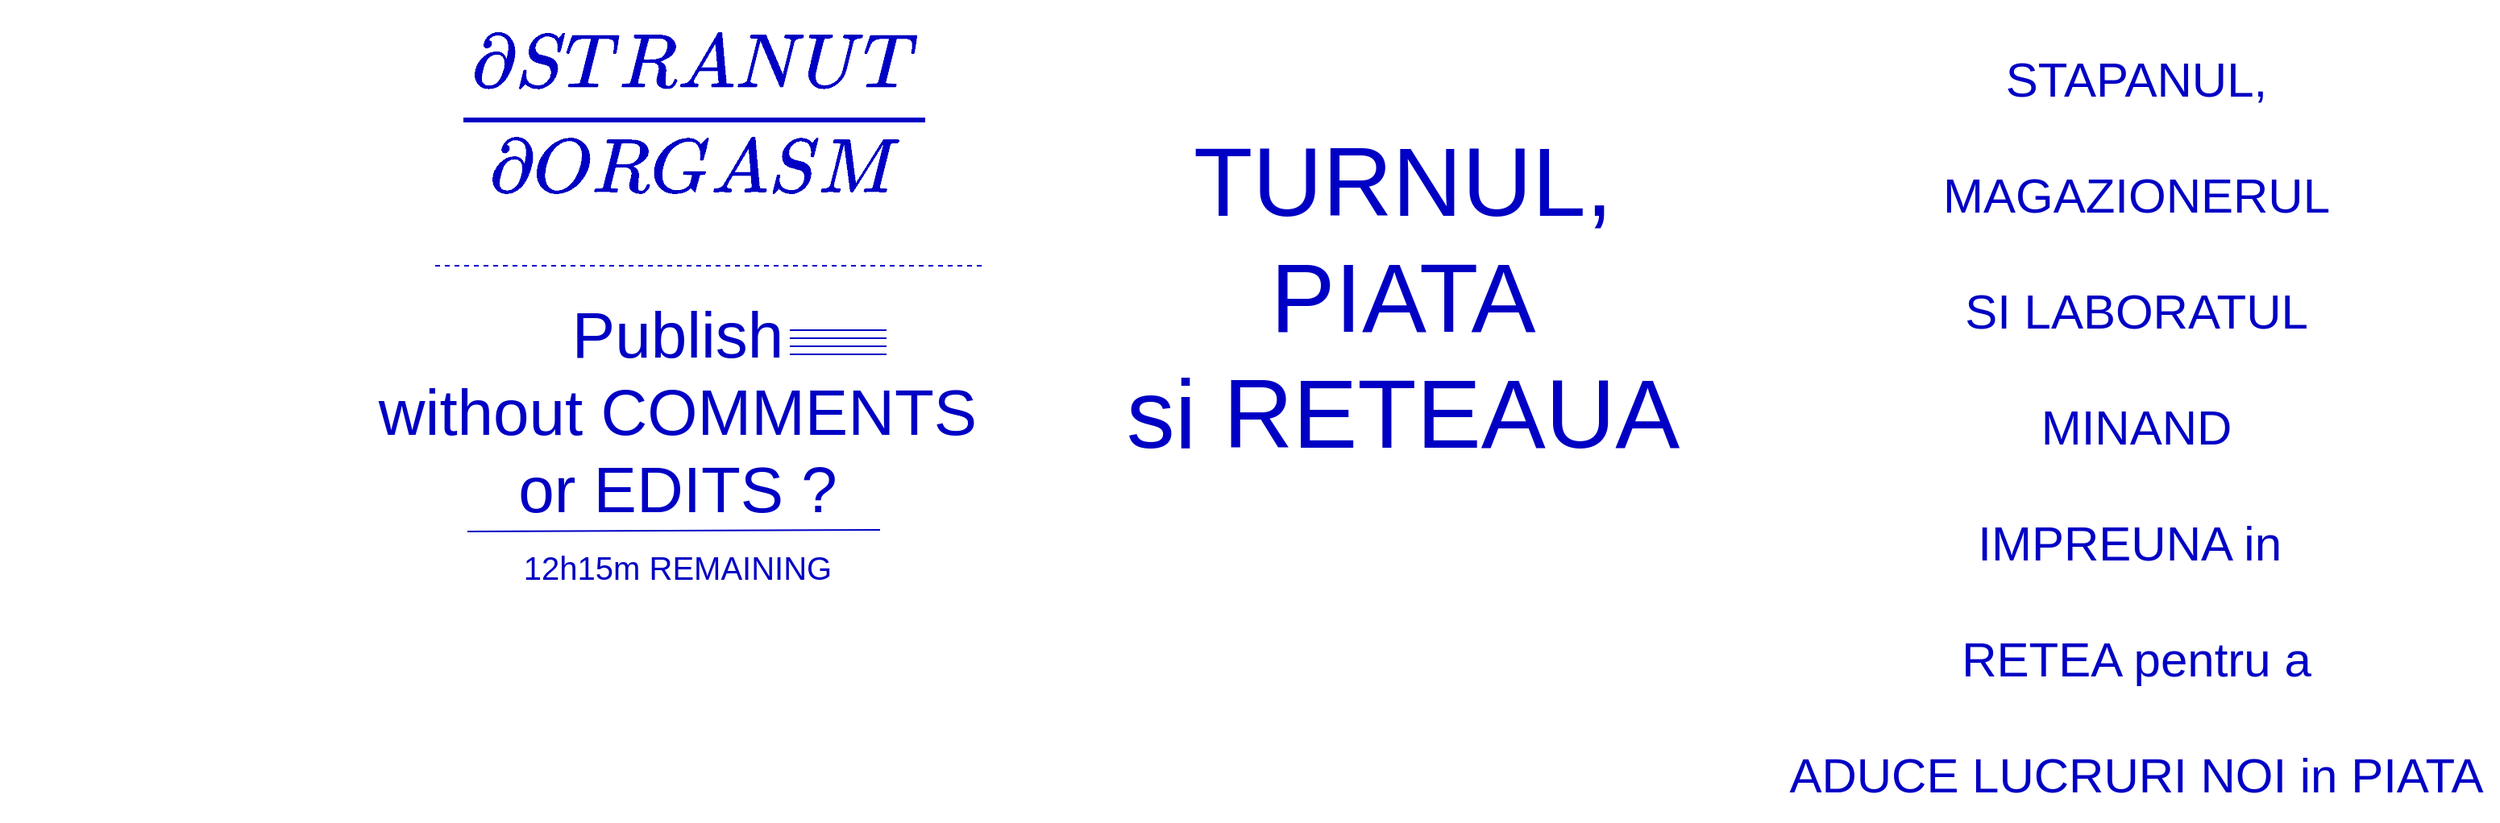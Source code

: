 <mxfile version="17.5.0" type="github">
  <diagram id="hzcIvPIWOvKIrLmMlHXU" name="Page-1">
    <mxGraphModel dx="1481" dy="739" grid="1" gridSize="10" guides="1" tooltips="1" connect="1" arrows="1" fold="1" page="1" pageScale="1" pageWidth="850" pageHeight="1100" math="1" shadow="0">
      <root>
        <mxCell id="0" />
        <mxCell id="1" parent="0" />
        <mxCell id="XDfcKsaxqU180ZU7r_jc-1" value="&lt;font style=&quot;font-size: 40px&quot; color=&quot;#0000c4&quot;&gt;$$\frac{\partial STRANUT}{\partial ORGASM}$$&lt;/font&gt;" style="text;html=1;align=center;verticalAlign=middle;resizable=0;points=[];autosize=1;strokeColor=none;fillColor=none;" parent="1" vertex="1">
          <mxGeometry x="-210" y="200" width="860" height="30" as="geometry" />
        </mxCell>
        <mxCell id="XDfcKsaxqU180ZU7r_jc-2" value="Publish&lt;br&gt;without COMMENTS&lt;br&gt;or EDITS ?" style="text;html=1;align=center;verticalAlign=middle;resizable=0;points=[];autosize=1;strokeColor=none;fillColor=none;fontSize=40;fontColor=#0000C4;" parent="1" vertex="1">
          <mxGeometry x="15" y="325" width="390" height="150" as="geometry" />
        </mxCell>
        <mxCell id="XDfcKsaxqU180ZU7r_jc-3" value="&lt;font style=&quot;font-size: 20px&quot;&gt;12h15m REMAINING&lt;/font&gt;" style="text;html=1;align=center;verticalAlign=middle;resizable=0;points=[];autosize=1;strokeColor=none;fillColor=none;fontSize=40;fontColor=#0000C4;" parent="1" vertex="1">
          <mxGeometry x="105" y="460" width="210" height="60" as="geometry" />
        </mxCell>
        <mxCell id="XDfcKsaxqU180ZU7r_jc-4" value="" style="endArrow=none;html=1;rounded=0;fontSize=20;fontColor=#0000C4;strokeColor=#0000C4;entryX=0.823;entryY=0.993;entryDx=0;entryDy=0;entryPerimeter=0;" parent="1" target="XDfcKsaxqU180ZU7r_jc-2" edge="1">
          <mxGeometry width="50" height="50" relative="1" as="geometry">
            <mxPoint x="80" y="475" as="sourcePoint" />
            <mxPoint x="250" y="475" as="targetPoint" />
          </mxGeometry>
        </mxCell>
        <mxCell id="XDfcKsaxqU180ZU7r_jc-5" value="" style="endArrow=none;html=1;rounded=0;fontSize=20;fontColor=#0000C4;strokeColor=#0000C4;" parent="1" edge="1">
          <mxGeometry width="50" height="50" relative="1" as="geometry">
            <mxPoint x="280" y="350" as="sourcePoint" />
            <mxPoint x="340" y="350" as="targetPoint" />
          </mxGeometry>
        </mxCell>
        <mxCell id="XDfcKsaxqU180ZU7r_jc-6" value="" style="endArrow=none;html=1;rounded=0;fontSize=20;fontColor=#0000C4;strokeColor=#0000C4;" parent="1" edge="1">
          <mxGeometry width="50" height="50" relative="1" as="geometry">
            <mxPoint x="280" y="355" as="sourcePoint" />
            <mxPoint x="340" y="355" as="targetPoint" />
          </mxGeometry>
        </mxCell>
        <mxCell id="XDfcKsaxqU180ZU7r_jc-7" value="" style="endArrow=none;html=1;rounded=0;fontSize=20;fontColor=#0000C4;strokeColor=#0000C4;" parent="1" edge="1">
          <mxGeometry width="50" height="50" relative="1" as="geometry">
            <mxPoint x="280" y="360" as="sourcePoint" />
            <mxPoint x="340" y="360" as="targetPoint" />
          </mxGeometry>
        </mxCell>
        <mxCell id="XDfcKsaxqU180ZU7r_jc-8" value="" style="endArrow=none;html=1;rounded=0;fontSize=20;fontColor=#0000C4;strokeColor=#0000C4;" parent="1" edge="1">
          <mxGeometry width="50" height="50" relative="1" as="geometry">
            <mxPoint x="280" y="365" as="sourcePoint" />
            <mxPoint x="340" y="365" as="targetPoint" />
          </mxGeometry>
        </mxCell>
        <mxCell id="XDfcKsaxqU180ZU7r_jc-9" value="" style="endArrow=none;dashed=1;html=1;rounded=0;fontSize=20;fontColor=#0000C4;strokeColor=#0000C4;" parent="1" edge="1">
          <mxGeometry width="50" height="50" relative="1" as="geometry">
            <mxPoint x="60" y="310" as="sourcePoint" />
            <mxPoint x="400" y="310" as="targetPoint" />
          </mxGeometry>
        </mxCell>
        <mxCell id="XDfcKsaxqU180ZU7r_jc-10" value="&lt;font style=&quot;font-size: 60px&quot;&gt;TURNUL,&lt;br&gt;PIATA&lt;br&gt;si RETEAUA&lt;br&gt;&lt;/font&gt;" style="text;html=1;align=center;verticalAlign=middle;resizable=0;points=[];autosize=1;strokeColor=none;fillColor=none;fontSize=20;fontColor=#0000C4;" parent="1" vertex="1">
          <mxGeometry x="480" y="270" width="360" height="120" as="geometry" />
        </mxCell>
        <mxCell id="XDfcKsaxqU180ZU7r_jc-11" value="&lt;font style=&quot;font-size: 30px ; line-height: 0.9&quot;&gt;STAPANUL,&lt;br&gt;MAGAZIONERUL&lt;br&gt;SI LABORATUL&lt;br&gt;MINAND&lt;br&gt;IMPREUNA in&amp;nbsp;&lt;br&gt;RETEA pentru a&lt;br&gt;ADUCE LUCRURI NOI in PIATA&lt;/font&gt;" style="text;html=1;align=center;verticalAlign=middle;resizable=0;points=[];autosize=1;strokeColor=none;fillColor=none;fontSize=60;fontColor=#0000C4;" parent="1" vertex="1">
          <mxGeometry x="890" y="145" width="450" height="510" as="geometry" />
        </mxCell>
      </root>
    </mxGraphModel>
  </diagram>
</mxfile>
